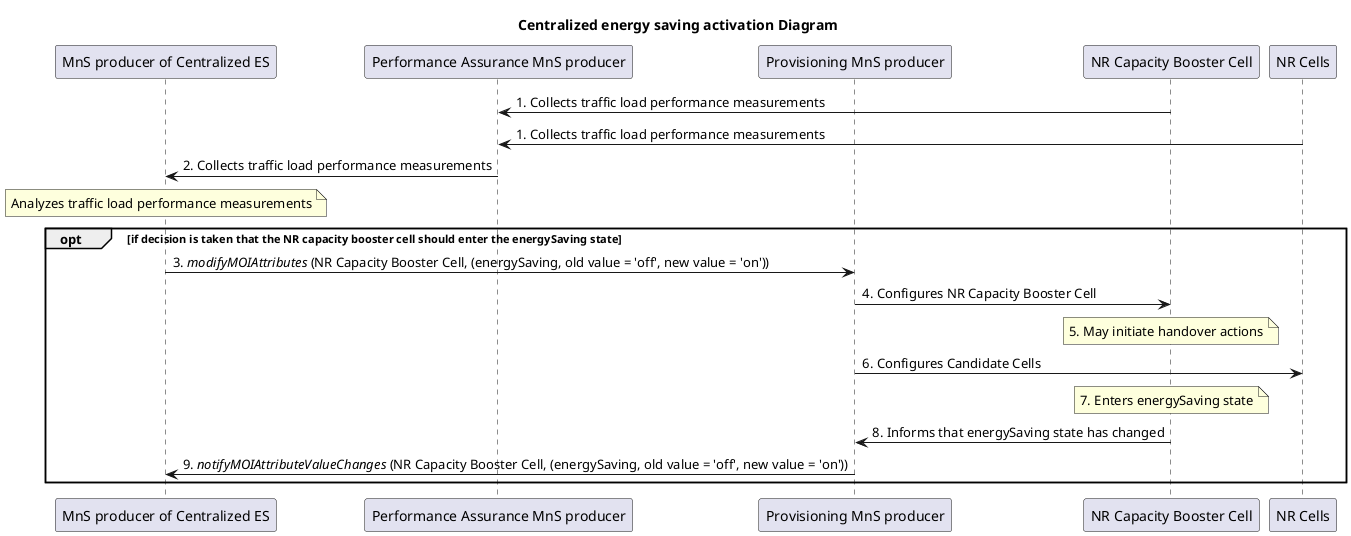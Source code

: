 @startuml

title Centralized energy saving activation Diagram

participant "MnS producer of Centralized ES" as MnSProdCSON
participant "Performance Assurance MnS producer" as MnSProdPA
participant "Provisioning MnS producer" as MnSProdProv
participant "NR Capacity Booster Cell" as NRCapacityBCell
participant "NR Cells" as NRCandidateCells

MnSProdPA <- NRCapacityBCell: 1. Collects traffic load performance measurements
MnSProdPA <- NRCandidateCells: 1. Collects traffic load performance measurements

MnSProdPA -> MnSProdCSON: 2. Collects traffic load performance measurements
note over MnSProdCSON: Analyzes traffic load performance measurements

opt if decision is taken that the NR capacity booster cell should enter the energySaving state
MnSProdCSON -> MnSProdProv: 3. <i>modifyMOIAttributes</i> (NR Capacity Booster Cell, (energySaving, old value = 'off', new value = 'on'))
MnSProdProv -> NRCapacityBCell: 4. Configures NR Capacity Booster Cell
note over NRCapacityBCell: 5. May initiate handover actions
MnSProdProv -> NRCandidateCells: 6. Configures Candidate Cells
note over NRCapacityBCell: 7. Enters energySaving state
NRCapacityBCell -> MnSProdProv: 8. Informs that energySaving state has changed
MnSProdProv -> MnSProdCSON: 9. <i>notifyMOIAttributeValueChanges</i> (NR Capacity Booster Cell, (energySaving, old value = 'off', new value = 'on'))
end

@enduml